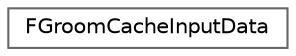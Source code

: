 digraph "Graphical Class Hierarchy"
{
 // INTERACTIVE_SVG=YES
 // LATEX_PDF_SIZE
  bgcolor="transparent";
  edge [fontname=Helvetica,fontsize=10,labelfontname=Helvetica,labelfontsize=10];
  node [fontname=Helvetica,fontsize=10,shape=box,height=0.2,width=0.4];
  rankdir="LR";
  Node0 [id="Node000000",label="FGroomCacheInputData",height=0.2,width=0.4,color="grey40", fillcolor="white", style="filled",URL="$d0/d22/structFGroomCacheInputData.html",tooltip="Built groom data input used for a groom cache animation frame."];
}
